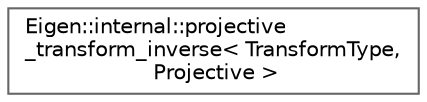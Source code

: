 digraph "类继承关系图"
{
 // LATEX_PDF_SIZE
  bgcolor="transparent";
  edge [fontname=Helvetica,fontsize=10,labelfontname=Helvetica,labelfontsize=10];
  node [fontname=Helvetica,fontsize=10,shape=box,height=0.2,width=0.4];
  rankdir="LR";
  Node0 [id="Node000000",label="Eigen::internal::projective\l_transform_inverse\< TransformType,\l Projective \>",height=0.2,width=0.4,color="grey40", fillcolor="white", style="filled",URL="$struct_eigen_1_1internal_1_1projective__transform__inverse_3_01_transform_type_00_01_projective_01_4.html",tooltip=" "];
}
